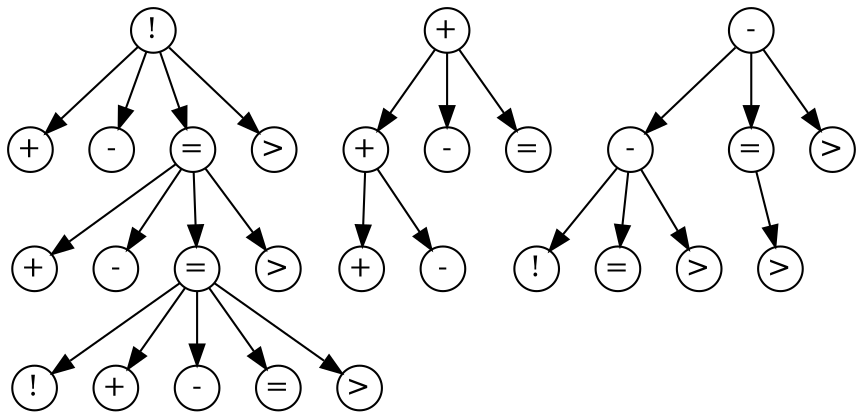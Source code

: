 digraph {

    // https://graphviz.org/doc/info/shapes.html
    // fontsize=32 style=filled
    node [margin=0 width=0.2 shape=circle]

    r_1 [label="!"]

    n_2_1 [label="+"];  n_2_2 [label="-"];  n_2_3 [label="="];  n_2_4 [label=">"]
    r_1->n_2_1;  r_1->n_2_2;  r_1->n_2_3;  r_1->n_2_4

    n_3_1 [label="+"];  n_3_2 [label="-"];  n_3_3 [label="="];  n_3_4 [label=">"]
    n_2_3->n_3_1;  n_2_3->n_3_2;  n_2_3->n_3_3;  n_2_3->n_3_4

    n_4_0 [label="!"];  n_4_1 [label="+"];  n_4_2 [label="-"];  n_4_3 [label="="];  n_4_4 [label=">"]
    n_3_3->n_4_0;  n_3_3->n_4_1;  n_3_3->n_4_2;  n_3_3->n_4_3;  n_3_3->n_4_4


    r_2 [label="+"]

    p_2_1 [label="+"];  p_2_2 [label="-"];  p_2_3 [label="="]
    r_2->p_2_1;  r_2->p_2_2;  r_2->p_2_3

    p_3_1 [label="+"];  p_3_2 [label="-"]
    p_2_1->p_3_1;  p_2_1->p_3_2


    r_3 [label="-"]

    m_2_1 [label="-"];  m_2_2 [label="="];  m_2_3 [label=">"]
    r_3->m_2_1;  r_3->m_2_2;  r_3->m_2_3

    m_3_1 [label="!"];  m_3_2 [label="="];  m_3_3 [label=">"]
    m_2_1->m_3_1;  m_2_1->m_3_2;  m_2_1->m_3_3

    m_4_1 [label=">"]
    m_2_2->m_4_1


    // r_4 [label="="]

    // e_2_1 [label="="];  e_2_2 [label=">"];  e_3_1 [label="="]
    // r_4->e_2_1->e_3_1;  r_4->e_2_2


}

/*
std::vector<OperatorInfo> operatorInfos = { { UMBA_TOKENISER_TOKEN_OPERATOR_LOGICAL_NOT             , "!"    }
                                          , { 555                                                   , "!+"   }
                                          , { 556                                                   , "!-"   }
                                          , { UMBA_TOKENISER_TOKEN_OPERATOR_NOT_EQUAL               , "!="   }
                                          , { 557                                                   , "!>"   }

                                          , { 558                                                   , "!=+"  }
                                          , { 559                                                   , "!=-"  }
                                          , { UMBA_TOKENISER_TOKEN_OPERATOR_STRICT_NOT_EQUAL        , "!=="  }
                                          , { 560                                                   , "!=>"  }

                                          , { 561                                                   , "!==!" }
                                          , { 562                                                   , "!==+" }
                                          , { 563                                                   , "!==-" }
                                          , { 564                                                   , "!===" }
                                          , { 565                                                   , "!==>" }

                                          , { UMBA_TOKENISER_TOKEN_OPERATOR_ADDITION                , "+"    }
                                          , { UMBA_TOKENISER_TOKEN_OPERATOR_INCREMENT               , "++"   }
                                          , { 566                                                   , "+-"   }
                                          , { UMBA_TOKENISER_TOKEN_OPERATOR_ADDITION_ASSIGNMENT     , "+="   }
                                          , { 567                                                   , "+++"  }
                                          , { 568                                                   , "++-"  }

                                          , { UMBA_TOKENISER_TOKEN_OPERATOR_SUBTRACTION             , "-"    }
                                          , { UMBA_TOKENISER_TOKEN_OPERATOR_DECREMENT               , "--"   }
                                          , { UMBA_TOKENISER_TOKEN_OPERATOR_SUBTRACTION_ASSIGNMENT  , "-="   }
                                          , { UMBA_TOKENISER_TOKEN_OPERATOR_STRUCTURE_DEREFERENCE   , "->"   }
                                          , { 668                                                   , "--!"  }
                                          , { 669                                                   , "--="  }
                                          , { 667                                                   , "-->"  }
                                          , { 666                                                   , "-=>"  }

                                          , { UMBA_TOKENISER_TOKEN_OPERATOR_ASSIGNMENT              , "="    }
                                          , { UMBA_TOKENISER_TOKEN_OPERATOR_EQUAL                   , "=="   }
                                          , { UMBA_TOKENISER_TOKEN_OPERATOR_LAMBDA                  , "=>"   }
                                          , { UMBA_TOKENISER_TOKEN_OPERATOR_STRICT_EQUAL            , "==="  }
                                          };
*/